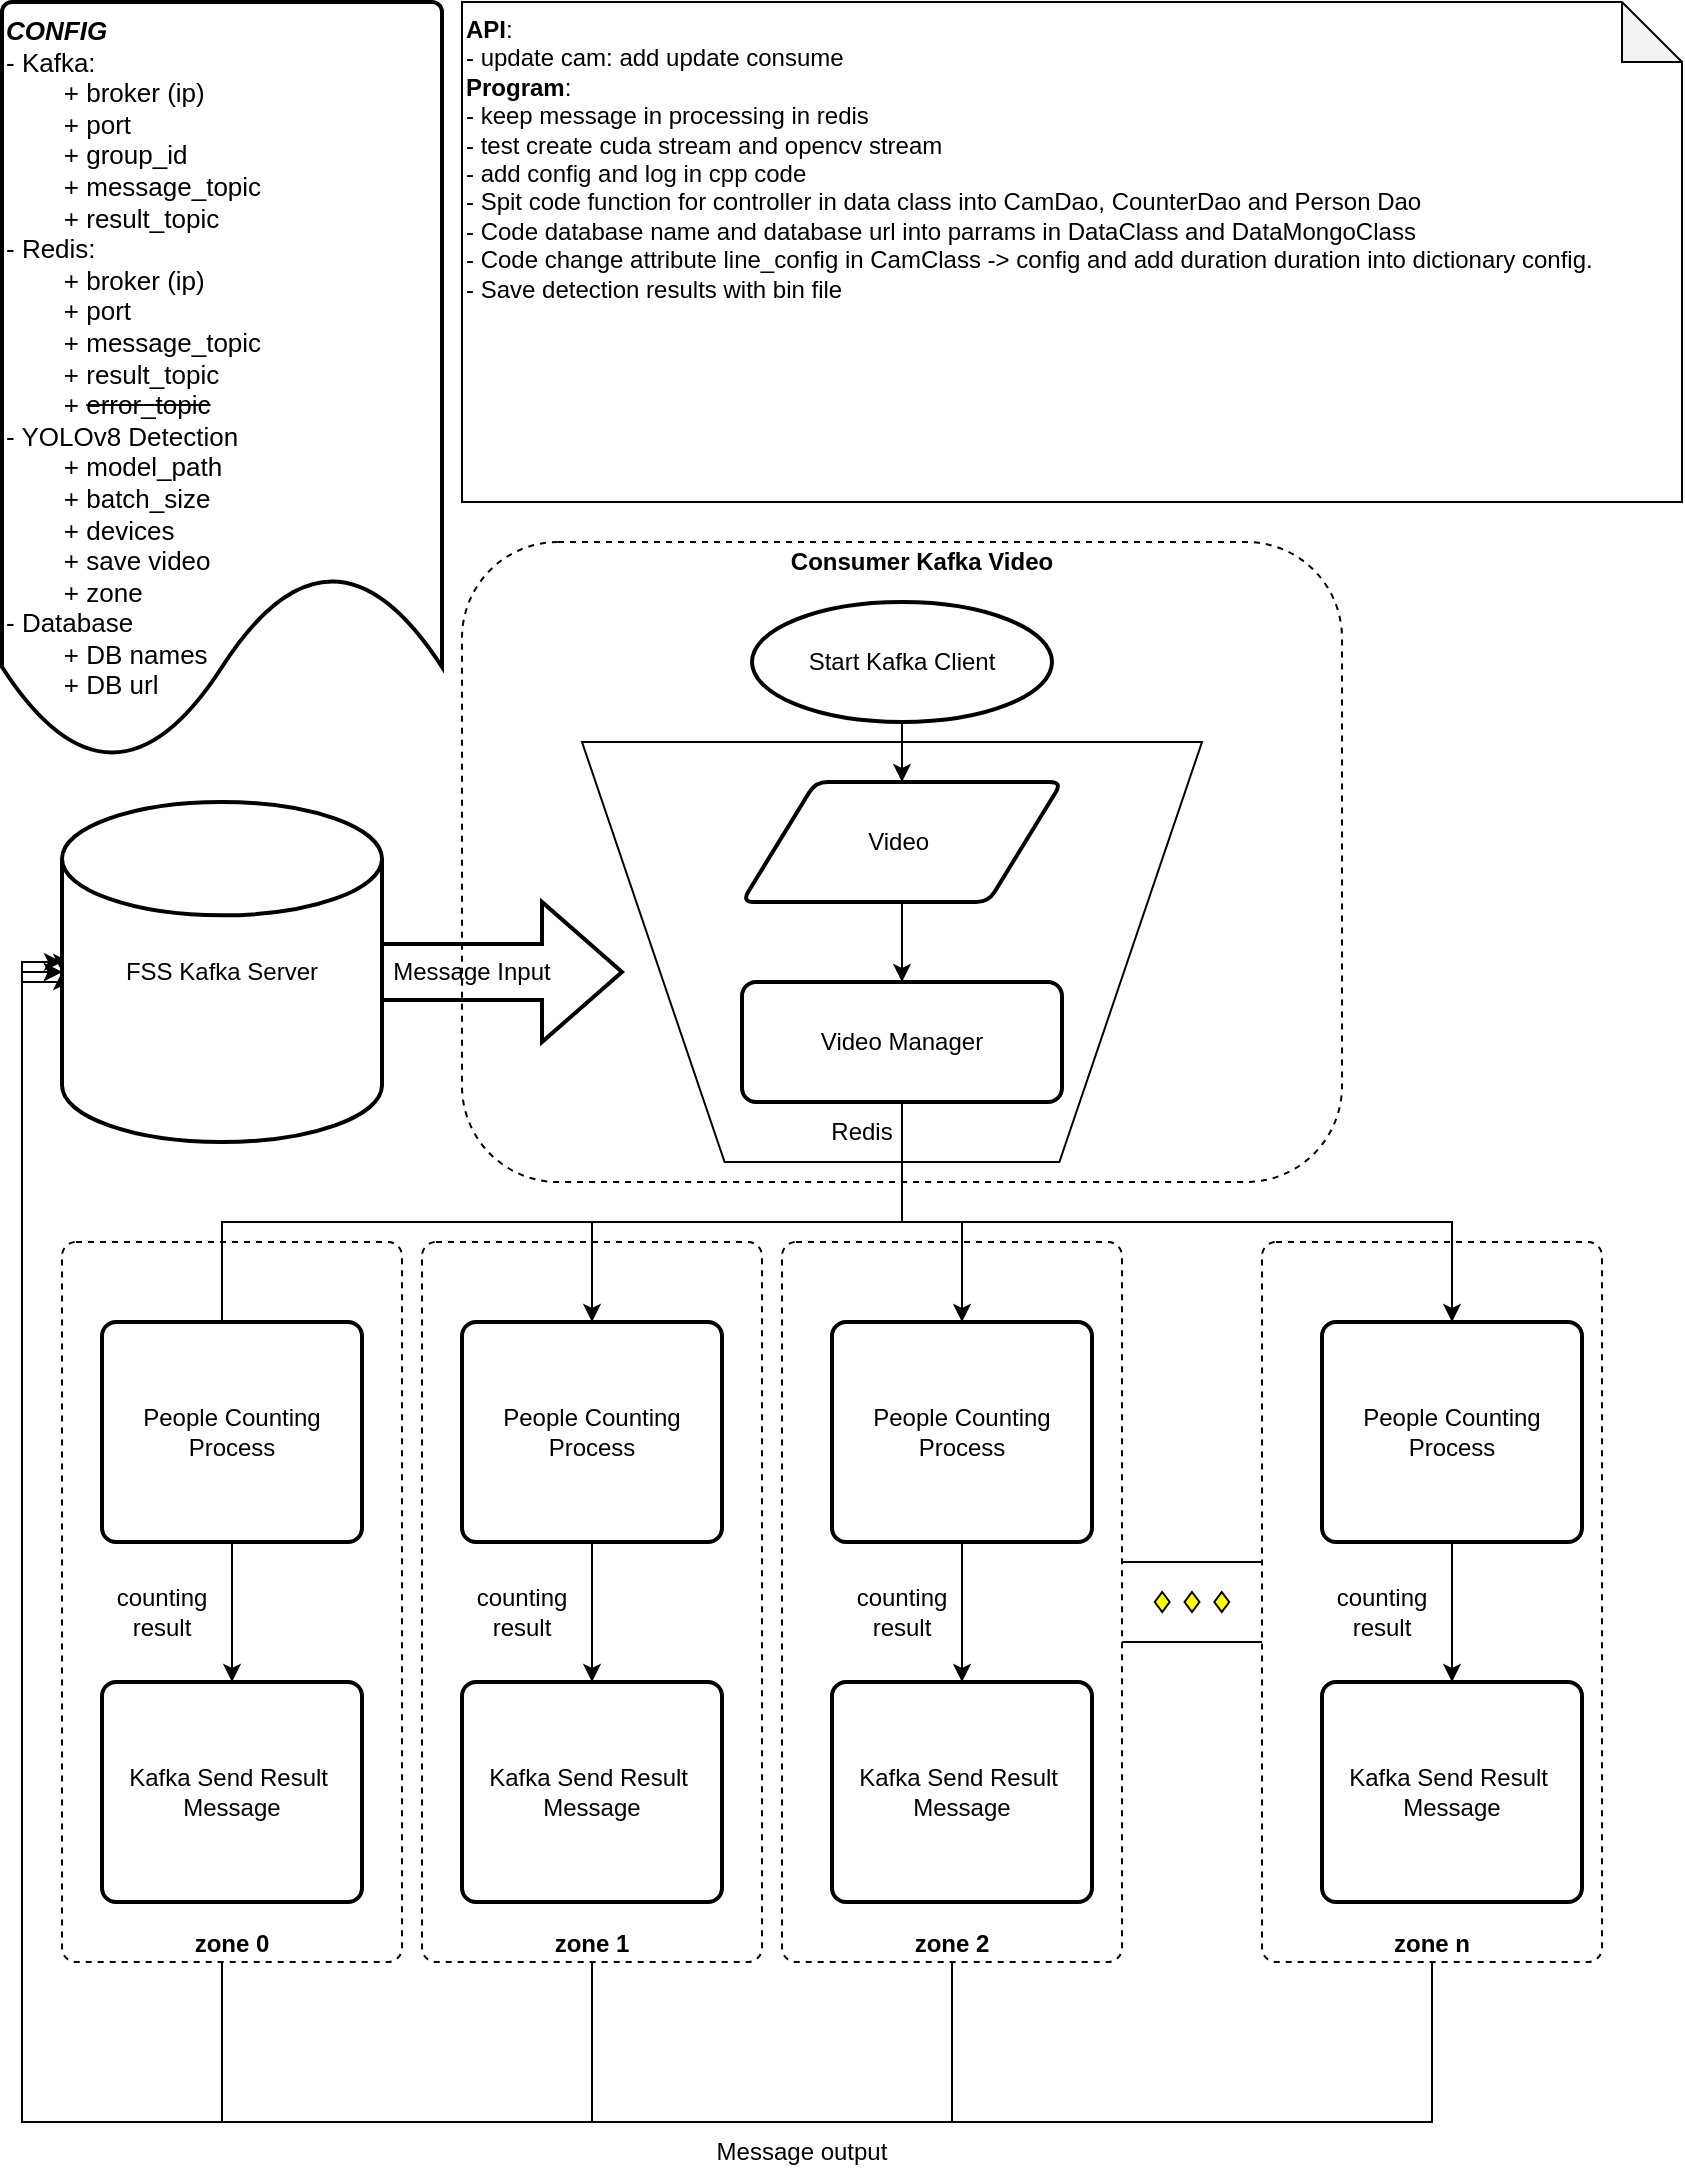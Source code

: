 <mxfile version="22.1.5" type="gitlab" pages="4">
  <diagram name="Main Flow" id="5hEIb1a4UCWueppqQS7Q">
    <mxGraphModel dx="1362" dy="1871" grid="1" gridSize="10" guides="1" tooltips="1" connect="1" arrows="1" fold="1" page="1" pageScale="1" pageWidth="850" pageHeight="1100" math="0" shadow="0">
      <root>
        <mxCell id="0" />
        <mxCell id="1" parent="0" />
        <mxCell id="UFaaTKaplKjj85b-ZlUV-1" value="" style="rounded=1;whiteSpace=wrap;html=1;fillColor=none;dashed=1;strokeColor=default;strokeWidth=1;" parent="1" vertex="1">
          <mxGeometry x="240" y="-820" width="440" height="320" as="geometry" />
        </mxCell>
        <mxCell id="jUVeeUu9CYXTUX48mqY--1" value="" style="verticalLabelPosition=middle;verticalAlign=middle;html=1;shape=trapezoid;perimeter=trapezoidPerimeter;whiteSpace=wrap;size=0.23;arcSize=10;flipV=1;labelPosition=center;align=center;fillColor=none;" parent="1" vertex="1">
          <mxGeometry x="300" y="-720" width="310" height="210" as="geometry" />
        </mxCell>
        <mxCell id="ojccp1RaXKusOlA6AM0y-71" style="edgeStyle=orthogonalEdgeStyle;rounded=0;orthogonalLoop=1;jettySize=auto;html=1;entryX=0;entryY=0.5;entryDx=0;entryDy=0;entryPerimeter=0;" parent="1" source="ojccp1RaXKusOlA6AM0y-52" target="ojccp1RaXKusOlA6AM0y-13" edge="1">
          <mxGeometry relative="1" as="geometry">
            <mxPoint x="725" y="-30" as="targetPoint" />
            <Array as="points">
              <mxPoint x="725" y="-30" />
              <mxPoint x="20" y="-30" />
              <mxPoint x="20" y="-600" />
              <mxPoint x="40" y="-600" />
            </Array>
          </mxGeometry>
        </mxCell>
        <mxCell id="ojccp1RaXKusOlA6AM0y-52" value="&lt;b&gt;zone n&lt;/b&gt;" style="rounded=1;whiteSpace=wrap;html=1;absoluteArcSize=1;arcSize=14;strokeWidth=1;labelBorderColor=none;fontColor=default;fillColor=none;dashed=1;verticalAlign=bottom;" parent="1" vertex="1">
          <mxGeometry x="640" y="-470" width="170" height="360" as="geometry" />
        </mxCell>
        <mxCell id="ojccp1RaXKusOlA6AM0y-70" style="edgeStyle=orthogonalEdgeStyle;rounded=0;orthogonalLoop=1;jettySize=auto;html=1;entryX=0;entryY=0.5;entryDx=0;entryDy=0;entryPerimeter=0;" parent="1" source="ojccp1RaXKusOlA6AM0y-51" target="ojccp1RaXKusOlA6AM0y-13" edge="1">
          <mxGeometry relative="1" as="geometry">
            <mxPoint x="485" y="-30" as="targetPoint" />
            <Array as="points">
              <mxPoint x="485" y="-30" />
              <mxPoint x="20" y="-30" />
              <mxPoint x="20" y="-610" />
              <mxPoint x="40" y="-610" />
            </Array>
          </mxGeometry>
        </mxCell>
        <mxCell id="ojccp1RaXKusOlA6AM0y-51" value="&lt;b&gt;zone 2&lt;/b&gt;" style="rounded=1;whiteSpace=wrap;html=1;absoluteArcSize=1;arcSize=14;strokeWidth=1;labelBorderColor=none;fontColor=default;fillColor=none;dashed=1;verticalAlign=bottom;" parent="1" vertex="1">
          <mxGeometry x="400" y="-470" width="170" height="360" as="geometry" />
        </mxCell>
        <mxCell id="ojccp1RaXKusOlA6AM0y-69" style="edgeStyle=orthogonalEdgeStyle;rounded=0;orthogonalLoop=1;jettySize=auto;html=1;entryX=0;entryY=0.5;entryDx=0;entryDy=0;entryPerimeter=0;" parent="1" source="ojccp1RaXKusOlA6AM0y-50" target="ojccp1RaXKusOlA6AM0y-13" edge="1">
          <mxGeometry relative="1" as="geometry">
            <mxPoint x="305" y="-20" as="targetPoint" />
            <Array as="points">
              <mxPoint x="305" y="-30" />
              <mxPoint x="20" y="-30" />
              <mxPoint x="20" y="-605" />
            </Array>
          </mxGeometry>
        </mxCell>
        <mxCell id="ojccp1RaXKusOlA6AM0y-50" value="&lt;b&gt;zone 1&lt;/b&gt;" style="rounded=1;whiteSpace=wrap;html=1;absoluteArcSize=1;arcSize=14;strokeWidth=1;labelBorderColor=none;fontColor=default;fillColor=none;dashed=1;verticalAlign=bottom;" parent="1" vertex="1">
          <mxGeometry x="220" y="-470" width="170" height="360" as="geometry" />
        </mxCell>
        <mxCell id="ojccp1RaXKusOlA6AM0y-49" value="&lt;b&gt;zone 0&lt;/b&gt;" style="rounded=1;whiteSpace=wrap;html=1;absoluteArcSize=1;arcSize=14;strokeWidth=1;labelBorderColor=none;fontColor=default;fillColor=none;dashed=1;verticalAlign=bottom;" parent="1" vertex="1">
          <mxGeometry x="40" y="-470" width="170" height="360" as="geometry" />
        </mxCell>
        <mxCell id="ojccp1RaXKusOlA6AM0y-17" value="" style="edgeStyle=orthogonalEdgeStyle;rounded=0;orthogonalLoop=1;jettySize=auto;html=1;" parent="1" source="ojccp1RaXKusOlA6AM0y-5" target="ojccp1RaXKusOlA6AM0y-16" edge="1">
          <mxGeometry relative="1" as="geometry" />
        </mxCell>
        <mxCell id="ojccp1RaXKusOlA6AM0y-5" value="Video&amp;nbsp;" style="shape=parallelogram;html=1;strokeWidth=2;perimeter=parallelogramPerimeter;whiteSpace=wrap;rounded=1;arcSize=12;size=0.23;" parent="1" vertex="1">
          <mxGeometry x="380" y="-700" width="160" height="60" as="geometry" />
        </mxCell>
        <mxCell id="ojccp1RaXKusOlA6AM0y-7" value="" style="edgeStyle=orthogonalEdgeStyle;rounded=0;orthogonalLoop=1;jettySize=auto;html=1;" parent="1" source="ojccp1RaXKusOlA6AM0y-6" target="ojccp1RaXKusOlA6AM0y-5" edge="1">
          <mxGeometry relative="1" as="geometry">
            <mxPoint x="460" y="-750" as="targetPoint" />
            <Array as="points">
              <mxPoint x="460" y="-730" />
              <mxPoint x="460" y="-730" />
            </Array>
          </mxGeometry>
        </mxCell>
        <mxCell id="ojccp1RaXKusOlA6AM0y-6" value="Start Kafka Client" style="strokeWidth=2;html=1;shape=mxgraph.flowchart.start_1;whiteSpace=wrap;" parent="1" vertex="1">
          <mxGeometry x="385" y="-790" width="150" height="60" as="geometry" />
        </mxCell>
        <mxCell id="YEOD-zTDMhKhUNk2YeDw-4" style="edgeStyle=orthogonalEdgeStyle;rounded=0;orthogonalLoop=1;jettySize=auto;html=1;exitX=0;exitY=0.5;exitDx=0;exitDy=0;exitPerimeter=0;" edge="1" parent="1" source="ojccp1RaXKusOlA6AM0y-13">
          <mxGeometry relative="1" as="geometry">
            <mxPoint x="40" y="-610" as="targetPoint" />
            <Array as="points">
              <mxPoint x="40" y="-600" />
              <mxPoint x="20" y="-600" />
              <mxPoint x="20" y="-610" />
            </Array>
          </mxGeometry>
        </mxCell>
        <mxCell id="ojccp1RaXKusOlA6AM0y-13" value="FSS Kafka Server" style="strokeWidth=2;html=1;shape=mxgraph.flowchart.database;whiteSpace=wrap;" parent="1" vertex="1">
          <mxGeometry x="40" y="-690" width="160" height="170" as="geometry" />
        </mxCell>
        <mxCell id="ojccp1RaXKusOlA6AM0y-15" value="" style="verticalLabelPosition=bottom;verticalAlign=top;html=1;strokeWidth=2;shape=mxgraph.arrows2.arrow;dy=0.6;dx=40;notch=0;align=center;fillColor=none;horizontal=1;" parent="1" vertex="1">
          <mxGeometry x="200" y="-640" width="120" height="70" as="geometry" />
        </mxCell>
        <mxCell id="ojccp1RaXKusOlA6AM0y-22" value="" style="edgeStyle=orthogonalEdgeStyle;rounded=0;orthogonalLoop=1;jettySize=auto;html=1;entryX=0.8;entryY=0.7;entryDx=0;entryDy=0;entryPerimeter=0;exitX=0.5;exitY=1;exitDx=0;exitDy=0;" parent="1" edge="1">
          <mxGeometry relative="1" as="geometry">
            <mxPoint x="460" y="-530" as="sourcePoint" />
            <mxPoint x="120" y="-420" as="targetPoint" />
            <Array as="points">
              <mxPoint x="460" y="-480" />
              <mxPoint x="120" y="-480" />
            </Array>
          </mxGeometry>
        </mxCell>
        <mxCell id="ojccp1RaXKusOlA6AM0y-25" value="" style="edgeStyle=orthogonalEdgeStyle;rounded=0;orthogonalLoop=1;jettySize=auto;html=1;entryX=0.5;entryY=0;entryDx=0;entryDy=0;exitX=0.5;exitY=1;exitDx=0;exitDy=0;" parent="1" source="ojccp1RaXKusOlA6AM0y-16" target="ojccp1RaXKusOlA6AM0y-23" edge="1">
          <mxGeometry relative="1" as="geometry">
            <mxPoint x="460" y="-460" as="targetPoint" />
            <Array as="points">
              <mxPoint x="460" y="-480" />
              <mxPoint x="305" y="-480" />
            </Array>
          </mxGeometry>
        </mxCell>
        <mxCell id="ojccp1RaXKusOlA6AM0y-30" style="edgeStyle=orthogonalEdgeStyle;rounded=0;orthogonalLoop=1;jettySize=auto;html=1;entryX=0.5;entryY=0;entryDx=0;entryDy=0;exitX=0.5;exitY=1;exitDx=0;exitDy=0;" parent="1" source="ojccp1RaXKusOlA6AM0y-16" target="ojccp1RaXKusOlA6AM0y-26" edge="1">
          <mxGeometry relative="1" as="geometry">
            <Array as="points">
              <mxPoint x="460" y="-480" />
              <mxPoint x="490" y="-480" />
            </Array>
          </mxGeometry>
        </mxCell>
        <mxCell id="ojccp1RaXKusOlA6AM0y-31" style="edgeStyle=orthogonalEdgeStyle;rounded=0;orthogonalLoop=1;jettySize=auto;html=1;exitX=0.5;exitY=1;exitDx=0;exitDy=0;" parent="1" source="ojccp1RaXKusOlA6AM0y-16" target="ojccp1RaXKusOlA6AM0y-27" edge="1">
          <mxGeometry relative="1" as="geometry">
            <Array as="points">
              <mxPoint x="460" y="-480" />
              <mxPoint x="735" y="-480" />
            </Array>
          </mxGeometry>
        </mxCell>
        <mxCell id="ojccp1RaXKusOlA6AM0y-16" value="Video Manager" style="rounded=1;whiteSpace=wrap;html=1;absoluteArcSize=1;arcSize=14;strokeWidth=2;" parent="1" vertex="1">
          <mxGeometry x="380" y="-600" width="160" height="60" as="geometry" />
        </mxCell>
        <mxCell id="ojccp1RaXKusOlA6AM0y-39" style="edgeStyle=orthogonalEdgeStyle;rounded=0;orthogonalLoop=1;jettySize=auto;html=1;entryX=0.5;entryY=0;entryDx=0;entryDy=0;" parent="1" source="ojccp1RaXKusOlA6AM0y-18" target="ojccp1RaXKusOlA6AM0y-34" edge="1">
          <mxGeometry relative="1" as="geometry" />
        </mxCell>
        <mxCell id="ojccp1RaXKusOlA6AM0y-18" value="People Counting Process" style="rounded=1;whiteSpace=wrap;html=1;absoluteArcSize=1;arcSize=14;strokeWidth=2;" parent="1" vertex="1">
          <mxGeometry x="60" y="-430" width="130" height="110" as="geometry" />
        </mxCell>
        <mxCell id="ojccp1RaXKusOlA6AM0y-40" style="edgeStyle=orthogonalEdgeStyle;rounded=0;orthogonalLoop=1;jettySize=auto;html=1;entryX=0.5;entryY=0;entryDx=0;entryDy=0;" parent="1" source="ojccp1RaXKusOlA6AM0y-23" target="ojccp1RaXKusOlA6AM0y-35" edge="1">
          <mxGeometry relative="1" as="geometry" />
        </mxCell>
        <mxCell id="ojccp1RaXKusOlA6AM0y-23" value="People Counting Process" style="rounded=1;whiteSpace=wrap;html=1;absoluteArcSize=1;arcSize=14;strokeWidth=2;" parent="1" vertex="1">
          <mxGeometry x="240" y="-430" width="130" height="110" as="geometry" />
        </mxCell>
        <mxCell id="ojccp1RaXKusOlA6AM0y-41" style="edgeStyle=orthogonalEdgeStyle;rounded=0;orthogonalLoop=1;jettySize=auto;html=1;" parent="1" source="ojccp1RaXKusOlA6AM0y-26" target="ojccp1RaXKusOlA6AM0y-36" edge="1">
          <mxGeometry relative="1" as="geometry" />
        </mxCell>
        <mxCell id="ojccp1RaXKusOlA6AM0y-26" value="People Counting Process" style="rounded=1;whiteSpace=wrap;html=1;absoluteArcSize=1;arcSize=14;strokeWidth=2;" parent="1" vertex="1">
          <mxGeometry x="425" y="-430" width="130" height="110" as="geometry" />
        </mxCell>
        <mxCell id="ojccp1RaXKusOlA6AM0y-42" style="edgeStyle=orthogonalEdgeStyle;rounded=0;orthogonalLoop=1;jettySize=auto;html=1;entryX=0.5;entryY=0;entryDx=0;entryDy=0;" parent="1" source="ojccp1RaXKusOlA6AM0y-27" target="ojccp1RaXKusOlA6AM0y-37" edge="1">
          <mxGeometry relative="1" as="geometry" />
        </mxCell>
        <mxCell id="ojccp1RaXKusOlA6AM0y-27" value="People Counting Process" style="rounded=1;whiteSpace=wrap;html=1;absoluteArcSize=1;arcSize=14;strokeWidth=2;" parent="1" vertex="1">
          <mxGeometry x="670" y="-430" width="130" height="110" as="geometry" />
        </mxCell>
        <mxCell id="ojccp1RaXKusOlA6AM0y-34" value="Kafka Send Result&amp;nbsp; Message" style="rounded=1;whiteSpace=wrap;html=1;absoluteArcSize=1;arcSize=14;strokeWidth=2;" parent="1" vertex="1">
          <mxGeometry x="60" y="-250" width="130" height="110" as="geometry" />
        </mxCell>
        <mxCell id="ojccp1RaXKusOlA6AM0y-35" value="Kafka Send Result&amp;nbsp; Message" style="rounded=1;whiteSpace=wrap;html=1;absoluteArcSize=1;arcSize=14;strokeWidth=2;" parent="1" vertex="1">
          <mxGeometry x="240" y="-250" width="130" height="110" as="geometry" />
        </mxCell>
        <mxCell id="ojccp1RaXKusOlA6AM0y-36" value="Kafka Send Result&amp;nbsp; Message" style="rounded=1;whiteSpace=wrap;html=1;absoluteArcSize=1;arcSize=14;strokeWidth=2;" parent="1" vertex="1">
          <mxGeometry x="425" y="-250" width="130" height="110" as="geometry" />
        </mxCell>
        <mxCell id="ojccp1RaXKusOlA6AM0y-37" value="Kafka Send Result&amp;nbsp; Message" style="rounded=1;whiteSpace=wrap;html=1;absoluteArcSize=1;arcSize=14;strokeWidth=2;" parent="1" vertex="1">
          <mxGeometry x="670" y="-250" width="130" height="110" as="geometry" />
        </mxCell>
        <mxCell id="ojccp1RaXKusOlA6AM0y-43" value="counting result" style="text;html=1;strokeColor=none;fillColor=none;align=center;verticalAlign=middle;whiteSpace=wrap;rounded=0;" parent="1" vertex="1">
          <mxGeometry x="60" y="-300" width="60" height="30" as="geometry" />
        </mxCell>
        <mxCell id="ojccp1RaXKusOlA6AM0y-44" value="counting result" style="text;html=1;strokeColor=none;fillColor=none;align=center;verticalAlign=middle;whiteSpace=wrap;rounded=0;" parent="1" vertex="1">
          <mxGeometry x="240" y="-300" width="60" height="30" as="geometry" />
        </mxCell>
        <mxCell id="ojccp1RaXKusOlA6AM0y-45" value="counting result" style="text;html=1;strokeColor=none;fillColor=none;align=center;verticalAlign=middle;whiteSpace=wrap;rounded=0;" parent="1" vertex="1">
          <mxGeometry x="430" y="-300" width="60" height="30" as="geometry" />
        </mxCell>
        <mxCell id="ojccp1RaXKusOlA6AM0y-46" value="counting result" style="text;html=1;strokeColor=none;fillColor=none;align=center;verticalAlign=middle;whiteSpace=wrap;rounded=0;" parent="1" vertex="1">
          <mxGeometry x="670" y="-300" width="60" height="30" as="geometry" />
        </mxCell>
        <mxCell id="ojccp1RaXKusOlA6AM0y-54" value="" style="verticalLabelPosition=bottom;verticalAlign=top;html=1;shape=mxgraph.flowchart.parallel_mode;pointerEvents=1" parent="1" vertex="1">
          <mxGeometry x="570" y="-310" width="70" height="40" as="geometry" />
        </mxCell>
        <mxCell id="ojccp1RaXKusOlA6AM0y-66" value="" style="endArrow=classic;html=1;rounded=0;entryX=0;entryY=0.5;entryDx=0;entryDy=0;entryPerimeter=0;" parent="1" target="ojccp1RaXKusOlA6AM0y-13" edge="1">
          <mxGeometry width="50" height="50" relative="1" as="geometry">
            <mxPoint x="120" y="-110" as="sourcePoint" />
            <mxPoint x="20" y="-290" as="targetPoint" />
            <Array as="points">
              <mxPoint x="120" y="-30" />
              <mxPoint x="20" y="-30" />
              <mxPoint x="20" y="-605" />
            </Array>
          </mxGeometry>
        </mxCell>
        <mxCell id="ojccp1RaXKusOlA6AM0y-72" value="Message output" style="text;html=1;strokeColor=none;fillColor=none;align=center;verticalAlign=middle;whiteSpace=wrap;rounded=0;" parent="1" vertex="1">
          <mxGeometry x="340" y="-30" width="140" height="30" as="geometry" />
        </mxCell>
        <mxCell id="RNmh61nQ9ovzE0x0kWN5-1" value="Message Input" style="text;html=1;strokeColor=none;fillColor=none;align=center;verticalAlign=middle;whiteSpace=wrap;rounded=0;" parent="1" vertex="1">
          <mxGeometry x="200" y="-620" width="90" height="30" as="geometry" />
        </mxCell>
        <mxCell id="RNmh61nQ9ovzE0x0kWN5-3" value="Redis" style="text;html=1;strokeColor=none;fillColor=none;align=center;verticalAlign=middle;whiteSpace=wrap;rounded=0;" parent="1" vertex="1">
          <mxGeometry x="410" y="-540" width="60" height="30" as="geometry" />
        </mxCell>
        <mxCell id="UFaaTKaplKjj85b-ZlUV-2" value="&lt;b&gt;Consumer Kafka Video&lt;/b&gt;" style="text;html=1;strokeColor=none;fillColor=none;align=center;verticalAlign=middle;whiteSpace=wrap;rounded=0;" parent="1" vertex="1">
          <mxGeometry x="320" y="-820" width="300" height="20" as="geometry" />
        </mxCell>
        <mxCell id="YEOD-zTDMhKhUNk2YeDw-1" value="&lt;i style=&quot;font-size: 13px; font-weight: bold;&quot;&gt;CONFIG&lt;br&gt;&lt;/i&gt;- Kafka:&lt;br&gt;&lt;span style=&quot;white-space: pre;&quot;&gt;&#x9;&lt;/span&gt;+ broker (ip)&lt;br&gt;&lt;span style=&quot;white-space: pre;&quot;&gt;&#x9;&lt;/span&gt;+ port&lt;br&gt;&lt;span style=&quot;white-space: pre;&quot;&gt;&#x9;&lt;/span&gt;+ group_id&lt;br&gt;&lt;span style=&quot;white-space: pre;&quot;&gt;&#x9;&lt;/span&gt;+ message_topic&lt;br&gt;&lt;span style=&quot;white-space: pre;&quot;&gt;&#x9;&lt;/span&gt;+ result_topic&lt;br&gt;- Redis:&lt;br&gt;&lt;span style=&quot;white-space: pre;&quot;&gt;&#x9;&lt;/span&gt;+ broker (ip)&lt;br&gt;&lt;span style=&quot;white-space: pre;&quot;&gt;&#x9;&lt;/span&gt;+ port&lt;br&gt;&lt;span style=&quot;white-space: pre;&quot;&gt;&#x9;&lt;/span&gt;+ message_topic&lt;br&gt;&lt;span style=&quot;white-space: pre;&quot;&gt;&#x9;&lt;/span&gt;+ result_topic&lt;br&gt;&lt;span style=&quot;white-space: pre;&quot;&gt;&#x9;&lt;/span&gt;+ &lt;strike&gt;error_topic&lt;/strike&gt;&lt;br&gt;- YOLOv8 Detection&lt;br&gt;&lt;span style=&quot;white-space: pre;&quot;&gt;&#x9;&lt;/span&gt;+ model_path&lt;br&gt;&lt;span style=&quot;white-space: pre;&quot;&gt;&#x9;&lt;/span&gt;+ batch_size&lt;br&gt;&lt;span style=&quot;white-space: pre;&quot;&gt;&#x9;&lt;/span&gt;+ devices&lt;br&gt;&lt;span style=&quot;white-space: pre;&quot;&gt;&#x9;&lt;/span&gt;+ save video&lt;br&gt;&lt;span style=&quot;white-space: pre;&quot;&gt;&#x9;&lt;/span&gt;+ zone&lt;br&gt;- Database&lt;br&gt;&lt;span style=&quot;white-space: pre;&quot;&gt;&#x9;&lt;/span&gt;+ DB names&lt;br&gt;&lt;span style=&quot;white-space: pre;&quot;&gt;&#x9;&lt;/span&gt;+ DB url&lt;br&gt;&lt;span style=&quot;white-space: pre;&quot;&gt;&#x9;&lt;/span&gt;&lt;span style=&quot;white-space: pre;&quot;&gt;&#x9;&lt;/span&gt;" style="strokeWidth=2;html=1;shape=mxgraph.flowchart.document2;whiteSpace=wrap;size=0.25;align=left;horizontal=1;verticalAlign=top;fontSize=13;" vertex="1" parent="1">
          <mxGeometry x="10" y="-1090" width="220" height="380" as="geometry" />
        </mxCell>
        <mxCell id="YEOD-zTDMhKhUNk2YeDw-2" value="&lt;b&gt;API&lt;/b&gt;:&amp;nbsp;&lt;br&gt;- update cam: add update consume&lt;br&gt;&lt;b&gt;Program&lt;/b&gt;:&lt;br&gt;- keep message in processing in redis&lt;br&gt;- test create cuda stream and opencv stream&amp;nbsp;&lt;br&gt;- add config and log in cpp code&lt;br&gt;- Spit code function for controller in data class into CamDao, CounterDao and Person Dao&lt;br&gt;- Code database name and database url into parrams in DataClass and DataMongoClass&lt;br&gt;- Code change attribute line_config in CamClass -&amp;gt; config and add duration duration into dictionary config.&lt;br&gt;- Save detection results with bin file" style="shape=note;whiteSpace=wrap;html=1;backgroundOutline=1;darkOpacity=0.05;verticalAlign=top;align=left;" vertex="1" parent="1">
          <mxGeometry x="240" y="-1090" width="610" height="250" as="geometry" />
        </mxCell>
        <mxCell id="YEOD-zTDMhKhUNk2YeDw-3" style="edgeStyle=orthogonalEdgeStyle;rounded=0;orthogonalLoop=1;jettySize=auto;html=1;exitX=0;exitY=0.5;exitDx=0;exitDy=0;exitPerimeter=0;entryX=0;entryY=0.5;entryDx=0;entryDy=0;entryPerimeter=0;" edge="1" parent="1" source="ojccp1RaXKusOlA6AM0y-13" target="ojccp1RaXKusOlA6AM0y-13">
          <mxGeometry relative="1" as="geometry" />
        </mxCell>
      </root>
    </mxGraphModel>
  </diagram>
  <diagram id="aT3iJVQdpg2UHgiwBWrG" name="Consumer Kafka Video">
    <mxGraphModel dx="1362" dy="1871" grid="1" gridSize="10" guides="1" tooltips="1" connect="1" arrows="1" fold="1" page="1" pageScale="1" pageWidth="850" pageHeight="1100" math="0" shadow="0">
      <root>
        <mxCell id="0" />
        <mxCell id="1" parent="0" />
        <mxCell id="woYJ1ixEDE-KK4LjraKT-4" value="msg = message&lt;br&gt;T = True&lt;br&gt;F = False&lt;br&gt;" style="strokeWidth=2;html=1;shape=mxgraph.flowchart.document2;whiteSpace=wrap;size=0.25;fillColor=none;verticalAlign=top;align=left;" parent="1" vertex="1">
          <mxGeometry x="20" y="-1080" width="160" height="80" as="geometry" />
        </mxCell>
        <mxCell id="zySXvPcrDHUHWEe6Bgsd-15" value="F" style="text;html=1;strokeColor=none;fillColor=none;align=center;verticalAlign=middle;whiteSpace=wrap;rounded=0;" parent="1" vertex="1">
          <mxGeometry x="250" y="-470" width="60" height="30" as="geometry" />
        </mxCell>
        <mxCell id="I1k0W_17Z2Uq4uEOYSEl-14" value="" style="edgeStyle=orthogonalEdgeStyle;rounded=0;orthogonalLoop=1;jettySize=auto;html=1;" parent="1" source="I1k0W_17Z2Uq4uEOYSEl-12" target="I1k0W_17Z2Uq4uEOYSEl-13" edge="1">
          <mxGeometry relative="1" as="geometry" />
        </mxCell>
        <mxCell id="I1k0W_17Z2Uq4uEOYSEl-12" value="FSS Kafka Producer" style="rounded=0;whiteSpace=wrap;html=1;strokeWidth=2;" parent="1" vertex="1">
          <mxGeometry x="320" y="-1050" width="160" height="90" as="geometry" />
        </mxCell>
        <mxCell id="FVRr2erZ48DCLfPeALmE-1" value="" style="edgeStyle=orthogonalEdgeStyle;rounded=0;orthogonalLoop=1;jettySize=auto;html=1;" parent="1" source="I1k0W_17Z2Uq4uEOYSEl-13" edge="1">
          <mxGeometry relative="1" as="geometry">
            <mxPoint x="400" y="-800" as="targetPoint" />
          </mxGeometry>
        </mxCell>
        <mxCell id="I1k0W_17Z2Uq4uEOYSEl-13" value="CADS Kafka Consumer" style="rounded=0;whiteSpace=wrap;html=1;strokeWidth=2;" parent="1" vertex="1">
          <mxGeometry x="320" y="-920" width="160" height="80" as="geometry" />
        </mxCell>
        <mxCell id="Yiz0KBUJUohgzba4VhbD-4" value="" style="edgeStyle=orthogonalEdgeStyle;rounded=0;orthogonalLoop=1;jettySize=auto;html=1;" parent="1" source="I1k0W_17Z2Uq4uEOYSEl-16" target="Yiz0KBUJUohgzba4VhbD-2" edge="1">
          <mxGeometry relative="1" as="geometry" />
        </mxCell>
        <mxCell id="I1k0W_17Z2Uq4uEOYSEl-16" value="Recieve Message" style="rounded=1;whiteSpace=wrap;html=1;absoluteArcSize=1;arcSize=14;strokeWidth=2;" parent="1" vertex="1">
          <mxGeometry x="320" y="-800" width="160" height="160" as="geometry" />
        </mxCell>
        <mxCell id="zySXvPcrDHUHWEe6Bgsd-3" value="" style="edgeStyle=orthogonalEdgeStyle;rounded=0;orthogonalLoop=1;jettySize=auto;html=1;" parent="1" source="FVRr2erZ48DCLfPeALmE-2" target="zySXvPcrDHUHWEe6Bgsd-2" edge="1">
          <mxGeometry relative="1" as="geometry" />
        </mxCell>
        <mxCell id="woYJ1ixEDE-KK4LjraKT-10" value="" style="edgeStyle=orthogonalEdgeStyle;rounded=0;orthogonalLoop=1;jettySize=auto;html=1;" parent="1" source="FVRr2erZ48DCLfPeALmE-2" target="woYJ1ixEDE-KK4LjraKT-9" edge="1">
          <mxGeometry relative="1" as="geometry" />
        </mxCell>
        <mxCell id="FVRr2erZ48DCLfPeALmE-2" value="msg != error" style="strokeWidth=2;html=1;shape=mxgraph.flowchart.decision;whiteSpace=wrap;" parent="1" vertex="1">
          <mxGeometry x="320" y="-360" width="160" height="80" as="geometry" />
        </mxCell>
        <mxCell id="zySXvPcrDHUHWEe6Bgsd-7" value="" style="edgeStyle=orthogonalEdgeStyle;rounded=0;orthogonalLoop=1;jettySize=auto;html=1;" parent="1" source="Yiz0KBUJUohgzba4VhbD-2" target="zySXvPcrDHUHWEe6Bgsd-6" edge="1">
          <mxGeometry relative="1" as="geometry" />
        </mxCell>
        <mxCell id="Yiz0KBUJUohgzba4VhbD-2" value="Message" style="shape=parallelogram;html=1;strokeWidth=2;perimeter=parallelogramPerimeter;whiteSpace=wrap;rounded=1;arcSize=12;size=0.23;" parent="1" vertex="1">
          <mxGeometry x="320" y="-600" width="160" height="80" as="geometry" />
        </mxCell>
        <mxCell id="zySXvPcrDHUHWEe6Bgsd-10" style="edgeStyle=orthogonalEdgeStyle;rounded=0;orthogonalLoop=1;jettySize=auto;html=1;entryX=0;entryY=0.75;entryDx=0;entryDy=0;" parent="1" source="zySXvPcrDHUHWEe6Bgsd-2" target="I1k0W_17Z2Uq4uEOYSEl-16" edge="1">
          <mxGeometry relative="1" as="geometry">
            <mxPoint x="320" y="-760" as="targetPoint" />
            <Array as="points">
              <mxPoint x="200" y="-680" />
            </Array>
          </mxGeometry>
        </mxCell>
        <mxCell id="zySXvPcrDHUHWEe6Bgsd-2" value="ERROR" style="shape=parallelogram;html=1;strokeWidth=2;perimeter=parallelogramPerimeter;whiteSpace=wrap;rounded=1;arcSize=12;size=0.23;" parent="1" vertex="1">
          <mxGeometry x="120" y="-360" width="160" height="80" as="geometry" />
        </mxCell>
        <mxCell id="zySXvPcrDHUHWEe6Bgsd-5" value="F" style="text;html=1;strokeColor=none;fillColor=none;align=center;verticalAlign=middle;whiteSpace=wrap;rounded=0;" parent="1" vertex="1">
          <mxGeometry x="270" y="-340" width="60" height="30" as="geometry" />
        </mxCell>
        <mxCell id="zySXvPcrDHUHWEe6Bgsd-8" value="" style="edgeStyle=orthogonalEdgeStyle;rounded=0;orthogonalLoop=1;jettySize=auto;html=1;" parent="1" source="zySXvPcrDHUHWEe6Bgsd-6" target="FVRr2erZ48DCLfPeALmE-2" edge="1">
          <mxGeometry relative="1" as="geometry" />
        </mxCell>
        <mxCell id="zySXvPcrDHUHWEe6Bgsd-6" value="msg != None" style="strokeWidth=2;html=1;shape=mxgraph.flowchart.decision;whiteSpace=wrap;" parent="1" vertex="1">
          <mxGeometry x="320" y="-480" width="160" height="80" as="geometry" />
        </mxCell>
        <mxCell id="zySXvPcrDHUHWEe6Bgsd-14" value="T" style="text;html=1;strokeColor=none;fillColor=none;align=center;verticalAlign=middle;whiteSpace=wrap;rounded=0;" parent="1" vertex="1">
          <mxGeometry x="380" y="-390" width="60" height="30" as="geometry" />
        </mxCell>
        <mxCell id="woYJ1ixEDE-KK4LjraKT-13" value="" style="edgeStyle=orthogonalEdgeStyle;rounded=0;orthogonalLoop=1;jettySize=auto;html=1;" parent="1" source="zySXvPcrDHUHWEe6Bgsd-19" target="woYJ1ixEDE-KK4LjraKT-12" edge="1">
          <mxGeometry relative="1" as="geometry" />
        </mxCell>
        <mxCell id="zySXvPcrDHUHWEe6Bgsd-19" value="Parrse message" style="rounded=1;whiteSpace=wrap;html=1;strokeWidth=2;" parent="1" vertex="1">
          <mxGeometry x="320" y="-120" width="160" height="80" as="geometry" />
        </mxCell>
        <mxCell id="woYJ1ixEDE-KK4LjraKT-8" style="edgeStyle=orthogonalEdgeStyle;rounded=0;orthogonalLoop=1;jettySize=auto;html=1;exitX=0;exitY=0.5;exitDx=0;exitDy=0;exitPerimeter=0;" parent="1" source="woYJ1ixEDE-KK4LjraKT-9" edge="1">
          <mxGeometry relative="1" as="geometry">
            <mxPoint x="319.6" y="-280" as="sourcePoint" />
            <mxPoint x="320" y="-700" as="targetPoint" />
            <Array as="points">
              <mxPoint x="80" y="-200" />
              <mxPoint x="80" y="-700" />
              <mxPoint x="320" y="-700" />
            </Array>
          </mxGeometry>
        </mxCell>
        <mxCell id="woYJ1ixEDE-KK4LjraKT-11" value="" style="edgeStyle=orthogonalEdgeStyle;rounded=0;orthogonalLoop=1;jettySize=auto;html=1;" parent="1" source="woYJ1ixEDE-KK4LjraKT-9" target="zySXvPcrDHUHWEe6Bgsd-19" edge="1">
          <mxGeometry relative="1" as="geometry" />
        </mxCell>
        <mxCell id="woYJ1ixEDE-KK4LjraKT-9" value="msg == string" style="strokeWidth=2;html=1;shape=mxgraph.flowchart.decision;whiteSpace=wrap;" parent="1" vertex="1">
          <mxGeometry x="320" y="-240" width="160" height="80" as="geometry" />
        </mxCell>
        <mxCell id="woYJ1ixEDE-KK4LjraKT-15" value="" style="edgeStyle=orthogonalEdgeStyle;rounded=0;orthogonalLoop=1;jettySize=auto;html=1;" parent="1" source="woYJ1ixEDE-KK4LjraKT-12" target="woYJ1ixEDE-KK4LjraKT-14" edge="1">
          <mxGeometry relative="1" as="geometry" />
        </mxCell>
        <mxCell id="woYJ1ixEDE-KK4LjraKT-12" value="camid&lt;br&gt;video url&lt;br&gt;timestamp" style="rounded=0;whiteSpace=wrap;html=1;strokeWidth=2;" parent="1" vertex="1">
          <mxGeometry x="320" width="160" height="80" as="geometry" />
        </mxCell>
        <mxCell id="woYJ1ixEDE-KK4LjraKT-16" style="edgeStyle=orthogonalEdgeStyle;rounded=0;orthogonalLoop=1;jettySize=auto;html=1;exitX=1;exitY=0.5;exitDx=0;exitDy=0;" parent="1" source="woYJ1ixEDE-KK4LjraKT-14" target="I1k0W_17Z2Uq4uEOYSEl-16" edge="1">
          <mxGeometry relative="1" as="geometry">
            <Array as="points">
              <mxPoint x="560" y="160" />
              <mxPoint x="560" y="-660" />
            </Array>
          </mxGeometry>
        </mxCell>
        <mxCell id="woYJ1ixEDE-KK4LjraKT-18" value="" style="edgeStyle=orthogonalEdgeStyle;rounded=0;orthogonalLoop=1;jettySize=auto;html=1;" parent="1" source="woYJ1ixEDE-KK4LjraKT-14" target="woYJ1ixEDE-KK4LjraKT-17" edge="1">
          <mxGeometry relative="1" as="geometry" />
        </mxCell>
        <mxCell id="woYJ1ixEDE-KK4LjraKT-14" value="check camid" style="rhombus;whiteSpace=wrap;html=1;strokeWidth=2;" parent="1" vertex="1">
          <mxGeometry x="320" y="120" width="160" height="80" as="geometry" />
        </mxCell>
        <mxCell id="woYJ1ixEDE-KK4LjraKT-19" style="edgeStyle=orthogonalEdgeStyle;rounded=0;orthogonalLoop=1;jettySize=auto;html=1;entryX=1;entryY=0.75;entryDx=0;entryDy=0;" parent="1" source="woYJ1ixEDE-KK4LjraKT-17" target="I1k0W_17Z2Uq4uEOYSEl-16" edge="1">
          <mxGeometry relative="1" as="geometry">
            <Array as="points">
              <mxPoint x="600" y="280" />
              <mxPoint x="600" y="-680" />
            </Array>
          </mxGeometry>
        </mxCell>
        <mxCell id="woYJ1ixEDE-KK4LjraKT-21" value="" style="edgeStyle=orthogonalEdgeStyle;rounded=0;orthogonalLoop=1;jettySize=auto;html=1;" parent="1" source="woYJ1ixEDE-KK4LjraKT-17" edge="1">
          <mxGeometry relative="1" as="geometry">
            <mxPoint x="400" y="360" as="targetPoint" />
          </mxGeometry>
        </mxCell>
        <mxCell id="woYJ1ixEDE-KK4LjraKT-17" value="check line config" style="rhombus;whiteSpace=wrap;html=1;strokeWidth=2;" parent="1" vertex="1">
          <mxGeometry x="320" y="240" width="160" height="80" as="geometry" />
        </mxCell>
        <mxCell id="woYJ1ixEDE-KK4LjraKT-24" value="" style="edgeStyle=orthogonalEdgeStyle;rounded=0;orthogonalLoop=1;jettySize=auto;html=1;" parent="1" source="woYJ1ixEDE-KK4LjraKT-22" target="woYJ1ixEDE-KK4LjraKT-23" edge="1">
          <mxGeometry relative="1" as="geometry" />
        </mxCell>
        <mxCell id="woYJ1ixEDE-KK4LjraKT-22" value="Get cam zone,&lt;br&gt;video information" style="rounded=1;whiteSpace=wrap;html=1;absoluteArcSize=1;arcSize=14;strokeWidth=2;" parent="1" vertex="1">
          <mxGeometry x="320" y="360" width="160" height="80" as="geometry" />
        </mxCell>
        <mxCell id="woYJ1ixEDE-KK4LjraKT-25" style="edgeStyle=orthogonalEdgeStyle;rounded=0;orthogonalLoop=1;jettySize=auto;html=1;" parent="1" source="woYJ1ixEDE-KK4LjraKT-23" edge="1">
          <mxGeometry relative="1" as="geometry">
            <mxPoint x="480" y="-700" as="targetPoint" />
            <Array as="points">
              <mxPoint x="640" y="520" />
              <mxPoint x="640" y="-700" />
              <mxPoint x="479" y="-700" />
            </Array>
          </mxGeometry>
        </mxCell>
        <mxCell id="F2PvqQMGgAz6zbTbvraV-2" value="" style="edgeStyle=orthogonalEdgeStyle;rounded=0;orthogonalLoop=1;jettySize=auto;html=1;" parent="1" source="woYJ1ixEDE-KK4LjraKT-23" target="F2PvqQMGgAz6zbTbvraV-1" edge="1">
          <mxGeometry relative="1" as="geometry" />
        </mxCell>
        <mxCell id="woYJ1ixEDE-KK4LjraKT-23" value="check video" style="rhombus;whiteSpace=wrap;html=1;rounded=1;arcSize=14;strokeWidth=2;" parent="1" vertex="1">
          <mxGeometry x="320" y="480" width="160" height="80" as="geometry" />
        </mxCell>
        <mxCell id="woYJ1ixEDE-KK4LjraKT-27" style="edgeStyle=orthogonalEdgeStyle;rounded=0;orthogonalLoop=1;jettySize=auto;html=1;exitX=0;exitY=0.5;exitDx=0;exitDy=0;exitPerimeter=0;entryX=-0.006;entryY=0.869;entryDx=0;entryDy=0;entryPerimeter=0;" parent="1" source="zySXvPcrDHUHWEe6Bgsd-6" target="I1k0W_17Z2Uq4uEOYSEl-16" edge="1">
          <mxGeometry relative="1" as="geometry">
            <Array as="points">
              <mxPoint x="240" y="-440" />
              <mxPoint x="240" y="-661" />
            </Array>
          </mxGeometry>
        </mxCell>
        <mxCell id="F2PvqQMGgAz6zbTbvraV-4" value="" style="edgeStyle=orthogonalEdgeStyle;rounded=0;orthogonalLoop=1;jettySize=auto;html=1;" parent="1" source="F2PvqQMGgAz6zbTbvraV-1" target="F2PvqQMGgAz6zbTbvraV-3" edge="1">
          <mxGeometry relative="1" as="geometry" />
        </mxCell>
        <mxCell id="F2PvqQMGgAz6zbTbvraV-1" value="Transform line config from norm coordinates to model size coordinates" style="whiteSpace=wrap;html=1;rounded=1;arcSize=14;strokeWidth=2;" parent="1" vertex="1">
          <mxGeometry x="320" y="600" width="160" height="80" as="geometry" />
        </mxCell>
        <mxCell id="F2PvqQMGgAz6zbTbvraV-5" style="edgeStyle=orthogonalEdgeStyle;rounded=0;orthogonalLoop=1;jettySize=auto;html=1;entryX=1;entryY=0.5;entryDx=0;entryDy=0;" parent="1" source="F2PvqQMGgAz6zbTbvraV-3" target="I1k0W_17Z2Uq4uEOYSEl-16" edge="1">
          <mxGeometry relative="1" as="geometry">
            <Array as="points">
              <mxPoint x="680" y="760" />
              <mxPoint x="680" y="-720" />
            </Array>
          </mxGeometry>
        </mxCell>
        <mxCell id="oBcwz840jDXRNYfP-MNU-2" value="" style="edgeStyle=orthogonalEdgeStyle;rounded=0;orthogonalLoop=1;jettySize=auto;html=1;" parent="1" source="F2PvqQMGgAz6zbTbvraV-3" target="oBcwz840jDXRNYfP-MNU-1" edge="1">
          <mxGeometry relative="1" as="geometry" />
        </mxCell>
        <mxCell id="F2PvqQMGgAz6zbTbvraV-3" value="line config != default" style="rhombus;whiteSpace=wrap;html=1;rounded=1;arcSize=14;strokeWidth=2;" parent="1" vertex="1">
          <mxGeometry x="320" y="720" width="160" height="80" as="geometry" />
        </mxCell>
        <mxCell id="oBcwz840jDXRNYfP-MNU-4" value="" style="edgeStyle=orthogonalEdgeStyle;rounded=0;orthogonalLoop=1;jettySize=auto;html=1;" parent="1" source="oBcwz840jDXRNYfP-MNU-1" edge="1">
          <mxGeometry relative="1" as="geometry">
            <mxPoint x="480" y="-744" as="targetPoint" />
            <Array as="points">
              <mxPoint x="720" y="880" />
              <mxPoint x="720" y="-744" />
            </Array>
          </mxGeometry>
        </mxCell>
        <mxCell id="oBcwz840jDXRNYfP-MNU-10" value="" style="edgeStyle=orthogonalEdgeStyle;rounded=0;orthogonalLoop=1;jettySize=auto;html=1;" parent="1" source="oBcwz840jDXRNYfP-MNU-1" target="oBcwz840jDXRNYfP-MNU-9" edge="1">
          <mxGeometry relative="1" as="geometry" />
        </mxCell>
        <mxCell id="oBcwz840jDXRNYfP-MNU-1" value="check timestamp" style="rhombus;whiteSpace=wrap;html=1;rounded=1;arcSize=14;strokeWidth=2;" parent="1" vertex="1">
          <mxGeometry x="320" y="840" width="160" height="80" as="geometry" />
        </mxCell>
        <mxCell id="oBcwz840jDXRNYfP-MNU-5" value="timestamp appeared" style="text;html=1;strokeColor=none;fillColor=none;align=center;verticalAlign=middle;whiteSpace=wrap;rounded=0;" parent="1" vertex="1">
          <mxGeometry x="490" y="840" width="60" height="30" as="geometry" />
        </mxCell>
        <mxCell id="oBcwz840jDXRNYfP-MNU-12" style="edgeStyle=orthogonalEdgeStyle;rounded=0;orthogonalLoop=1;jettySize=auto;html=1;entryX=1;entryY=0.25;entryDx=0;entryDy=0;" parent="1" target="I1k0W_17Z2Uq4uEOYSEl-16" edge="1">
          <mxGeometry relative="1" as="geometry">
            <mxPoint x="760" y="1000" as="sourcePoint" />
            <Array as="points">
              <mxPoint x="800" y="1000" />
              <mxPoint x="800" y="-760" />
            </Array>
          </mxGeometry>
        </mxCell>
        <mxCell id="oBcwz840jDXRNYfP-MNU-14" value="" style="edgeStyle=orthogonalEdgeStyle;rounded=0;orthogonalLoop=1;jettySize=auto;html=1;" parent="1" source="oBcwz840jDXRNYfP-MNU-9" target="oBcwz840jDXRNYfP-MNU-13" edge="1">
          <mxGeometry relative="1" as="geometry" />
        </mxCell>
        <mxCell id="oBcwz840jDXRNYfP-MNU-18" value="" style="edgeStyle=orthogonalEdgeStyle;rounded=0;orthogonalLoop=1;jettySize=auto;html=1;" parent="1" source="oBcwz840jDXRNYfP-MNU-9" target="oBcwz840jDXRNYfP-MNU-17" edge="1">
          <mxGeometry relative="1" as="geometry" />
        </mxCell>
        <mxCell id="oBcwz840jDXRNYfP-MNU-9" value="check time in processing time&lt;br style=&quot;font-size: 10px;&quot;&gt;or cam id not in test cam" style="rhombus;whiteSpace=wrap;html=1;rounded=1;arcSize=14;strokeWidth=2;fontSize=10;" parent="1" vertex="1">
          <mxGeometry x="320" y="960" width="160" height="80" as="geometry" />
        </mxCell>
        <mxCell id="oBcwz840jDXRNYfP-MNU-11" value="timestamp didn&#39;t appeared" style="text;html=1;strokeColor=none;fillColor=none;align=center;verticalAlign=middle;whiteSpace=wrap;rounded=0;" parent="1" vertex="1">
          <mxGeometry x="410" y="920" width="90" height="30" as="geometry" />
        </mxCell>
        <mxCell id="oBcwz840jDXRNYfP-MNU-15" style="edgeStyle=orthogonalEdgeStyle;rounded=0;orthogonalLoop=1;jettySize=auto;html=1;exitX=1;exitY=0.5;exitDx=0;exitDy=0;" parent="1" source="oBcwz840jDXRNYfP-MNU-13" edge="1">
          <mxGeometry relative="1" as="geometry">
            <mxPoint x="640" y="1000" as="targetPoint" />
          </mxGeometry>
        </mxCell>
        <mxCell id="oBcwz840jDXRNYfP-MNU-13" value="&lt;span style=&quot;font-size: 12px;&quot;&gt;in_count = 0&lt;br&gt;out_count = 0&lt;br&gt;&lt;/span&gt;" style="whiteSpace=wrap;html=1;fontSize=10;rounded=1;arcSize=14;strokeWidth=2;" parent="1" vertex="1">
          <mxGeometry x="520" y="960" width="80" height="80" as="geometry" />
        </mxCell>
        <mxCell id="oBcwz840jDXRNYfP-MNU-16" value="send message result to redis topic result with zone" style="rounded=1;whiteSpace=wrap;html=1;strokeWidth=2;" parent="1" vertex="1">
          <mxGeometry x="640" y="960" width="120" height="80" as="geometry" />
        </mxCell>
        <mxCell id="oBcwz840jDXRNYfP-MNU-19" style="edgeStyle=orthogonalEdgeStyle;rounded=0;orthogonalLoop=1;jettySize=auto;html=1;entryX=0;entryY=0.5;entryDx=0;entryDy=0;" parent="1" source="oBcwz840jDXRNYfP-MNU-17" target="I1k0W_17Z2Uq4uEOYSEl-16" edge="1">
          <mxGeometry relative="1" as="geometry">
            <Array as="points">
              <mxPoint x="40" y="1000" />
              <mxPoint x="40" y="-720" />
            </Array>
          </mxGeometry>
        </mxCell>
        <mxCell id="oBcwz840jDXRNYfP-MNU-17" value="&lt;span style=&quot;color: rgb(0, 0, 0); font-family: Helvetica; font-size: 12px; font-style: normal; font-variant-ligatures: normal; font-variant-caps: normal; font-weight: 400; letter-spacing: normal; orphans: 2; text-align: center; text-indent: 0px; text-transform: none; widows: 2; word-spacing: 0px; -webkit-text-stroke-width: 0px; background-color: rgb(251, 251, 251); text-decoration-thickness: initial; text-decoration-style: initial; text-decoration-color: initial; float: none; display: inline !important;&quot;&gt;send message process to redis topic process with zone&lt;/span&gt;" style="whiteSpace=wrap;html=1;fontSize=10;rounded=1;arcSize=14;strokeWidth=2;" parent="1" vertex="1">
          <mxGeometry x="80" y="960" width="200" height="80" as="geometry" />
        </mxCell>
        <mxCell id="oBcwz840jDXRNYfP-MNU-20" value="T" style="text;html=1;strokeColor=none;fillColor=none;align=center;verticalAlign=middle;whiteSpace=wrap;rounded=0;" parent="1" vertex="1">
          <mxGeometry x="380" y="-270" width="60" height="30" as="geometry" />
        </mxCell>
        <mxCell id="oBcwz840jDXRNYfP-MNU-21" value="T" style="text;html=1;strokeColor=none;fillColor=none;align=center;verticalAlign=middle;whiteSpace=wrap;rounded=0;" parent="1" vertex="1">
          <mxGeometry x="380" y="-160" width="60" height="30" as="geometry" />
        </mxCell>
        <mxCell id="oBcwz840jDXRNYfP-MNU-22" value="F" style="text;html=1;strokeColor=none;fillColor=none;align=center;verticalAlign=middle;whiteSpace=wrap;rounded=0;" parent="1" vertex="1">
          <mxGeometry x="260" y="-230" width="60" height="30" as="geometry" />
        </mxCell>
        <mxCell id="oBcwz840jDXRNYfP-MNU-24" value="valid" style="text;html=1;strokeColor=none;fillColor=none;align=center;verticalAlign=middle;whiteSpace=wrap;rounded=0;" parent="1" vertex="1">
          <mxGeometry x="395" y="200" width="60" height="30" as="geometry" />
        </mxCell>
        <mxCell id="oBcwz840jDXRNYfP-MNU-25" value="not valid" style="text;html=1;strokeColor=none;fillColor=none;align=center;verticalAlign=middle;whiteSpace=wrap;rounded=0;" parent="1" vertex="1">
          <mxGeometry x="480" y="130" width="60" height="30" as="geometry" />
        </mxCell>
        <mxCell id="oBcwz840jDXRNYfP-MNU-26" value="valid" style="text;html=1;strokeColor=none;fillColor=none;align=center;verticalAlign=middle;whiteSpace=wrap;rounded=0;" parent="1" vertex="1">
          <mxGeometry x="395" y="320" width="60" height="30" as="geometry" />
        </mxCell>
        <mxCell id="oBcwz840jDXRNYfP-MNU-27" value="not valid" style="text;html=1;strokeColor=none;fillColor=none;align=center;verticalAlign=middle;whiteSpace=wrap;rounded=0;" parent="1" vertex="1">
          <mxGeometry x="500" y="250" width="60" height="30" as="geometry" />
        </mxCell>
        <mxCell id="oBcwz840jDXRNYfP-MNU-28" value="valid" style="text;html=1;strokeColor=none;fillColor=none;align=center;verticalAlign=middle;whiteSpace=wrap;rounded=0;" parent="1" vertex="1">
          <mxGeometry x="395" y="560" width="60" height="30" as="geometry" />
        </mxCell>
        <mxCell id="oBcwz840jDXRNYfP-MNU-29" value="not valid" style="text;html=1;strokeColor=none;fillColor=none;align=center;verticalAlign=middle;whiteSpace=wrap;rounded=0;" parent="1" vertex="1">
          <mxGeometry x="510" y="490" width="60" height="30" as="geometry" />
        </mxCell>
        <mxCell id="oBcwz840jDXRNYfP-MNU-30" value="T" style="text;html=1;strokeColor=none;fillColor=none;align=center;verticalAlign=middle;whiteSpace=wrap;rounded=0;" parent="1" vertex="1">
          <mxGeometry x="390" y="800" width="60" height="30" as="geometry" />
        </mxCell>
        <mxCell id="oBcwz840jDXRNYfP-MNU-31" value="F" style="text;html=1;strokeColor=none;fillColor=none;align=center;verticalAlign=middle;whiteSpace=wrap;rounded=0;" parent="1" vertex="1">
          <mxGeometry x="470" y="730" width="60" height="30" as="geometry" />
        </mxCell>
        <mxCell id="oBcwz840jDXRNYfP-MNU-32" value="T" style="text;html=1;strokeColor=none;fillColor=none;align=center;verticalAlign=middle;whiteSpace=wrap;rounded=0;" parent="1" vertex="1">
          <mxGeometry x="270" y="970" width="60" height="30" as="geometry" />
        </mxCell>
        <mxCell id="oBcwz840jDXRNYfP-MNU-33" value="F" style="text;html=1;strokeColor=none;fillColor=none;align=center;verticalAlign=middle;whiteSpace=wrap;rounded=0;" parent="1" vertex="1">
          <mxGeometry x="460" y="970" width="60" height="30" as="geometry" />
        </mxCell>
      </root>
    </mxGraphModel>
  </diagram>
  <diagram id="Fa9qEKNsyprh8V_eVMWT" name="People Counting Process">
    <mxGraphModel dx="1362" dy="771" grid="1" gridSize="10" guides="1" tooltips="1" connect="1" arrows="1" fold="1" page="1" pageScale="1" pageWidth="850" pageHeight="1100" math="0" shadow="0">
      <root>
        <mxCell id="0" />
        <mxCell id="1" parent="0" />
        <mxCell id="zrhfUWJe1uC0OmpLyOpc-1" value="&lt;b&gt;&lt;i style=&quot;&quot;&gt;&lt;font style=&quot;font-size: 24px;&quot;&gt;Thread Loading Video&lt;/font&gt;&lt;/i&gt;&lt;/b&gt;" style="rounded=1;whiteSpace=wrap;html=1;absoluteArcSize=1;arcSize=14;strokeWidth=2;fillColor=none;dashed=1;align=left;verticalAlign=top;" parent="1" vertex="1">
          <mxGeometry x="30" y="260" width="800" height="290" as="geometry" />
        </mxCell>
        <mxCell id="zrhfUWJe1uC0OmpLyOpc-2" value="&lt;b&gt;&lt;i style=&quot;&quot;&gt;&lt;font style=&quot;font-size: 24px;&quot;&gt;Thread Detection&lt;/font&gt;&lt;/i&gt;&lt;/b&gt;" style="rounded=1;whiteSpace=wrap;html=1;absoluteArcSize=1;arcSize=14;strokeWidth=2;fillColor=none;dashed=1;align=left;verticalAlign=top;" parent="1" vertex="1">
          <mxGeometry x="120" y="780" width="550" height="380" as="geometry" />
        </mxCell>
        <mxCell id="zrhfUWJe1uC0OmpLyOpc-3" value="" style="edgeStyle=orthogonalEdgeStyle;rounded=0;orthogonalLoop=1;jettySize=auto;html=1;entryX=0.5;entryY=0;entryDx=0;entryDy=0;entryPerimeter=0;" parent="1" source="AyU8M4hoDukCYJioR-Rg-35" target="7YYB59KYBVQRV5arXoAF-1" edge="1">
          <mxGeometry relative="1" as="geometry">
            <mxPoint x="400" y="1200" as="targetPoint" />
          </mxGeometry>
        </mxCell>
        <mxCell id="AyU8M4hoDukCYJioR-Rg-35" value="Output YOLO" style="shape=parallelogram;html=1;strokeWidth=2;perimeter=parallelogramPerimeter;whiteSpace=wrap;rounded=1;arcSize=12;size=0.23;fillColor=none;verticalAlign=top;" parent="1" vertex="1">
          <mxGeometry x="220" y="1000" width="360" height="120" as="geometry" />
        </mxCell>
        <mxCell id="AyU8M4hoDukCYJioR-Rg-22" value="&lt;b&gt;Batch Frame Manager&lt;/b&gt;" style="rounded=0;whiteSpace=wrap;html=1;fillColor=none;strokeWidth=2;verticalAlign=top;" parent="1" vertex="1">
          <mxGeometry x="320" y="560" width="200" height="200" as="geometry" />
        </mxCell>
        <mxCell id="AyU8M4hoDukCYJioR-Rg-7" value="" style="edgeStyle=orthogonalEdgeStyle;rounded=0;orthogonalLoop=1;jettySize=auto;html=1;" parent="1" source="lzIlA2ZIQVn-nAbmfFVQ-1" target="AyU8M4hoDukCYJioR-Rg-2" edge="1">
          <mxGeometry relative="1" as="geometry" />
        </mxCell>
        <mxCell id="lzIlA2ZIQVn-nAbmfFVQ-1" value="Video Stream Process 0" style="rounded=1;whiteSpace=wrap;html=1;strokeWidth=2;" parent="1" vertex="1">
          <mxGeometry x="60" y="320" width="120" height="80" as="geometry" />
        </mxCell>
        <mxCell id="AyU8M4hoDukCYJioR-Rg-8" value="" style="edgeStyle=orthogonalEdgeStyle;rounded=0;orthogonalLoop=1;jettySize=auto;html=1;" parent="1" source="lzIlA2ZIQVn-nAbmfFVQ-3" target="AyU8M4hoDukCYJioR-Rg-3" edge="1">
          <mxGeometry relative="1" as="geometry" />
        </mxCell>
        <mxCell id="lzIlA2ZIQVn-nAbmfFVQ-3" value="Video Stream Process 1" style="rounded=1;whiteSpace=wrap;html=1;strokeWidth=2;" parent="1" vertex="1">
          <mxGeometry x="260" y="320" width="120" height="80" as="geometry" />
        </mxCell>
        <mxCell id="AyU8M4hoDukCYJioR-Rg-9" value="" style="edgeStyle=orthogonalEdgeStyle;rounded=0;orthogonalLoop=1;jettySize=auto;html=1;" parent="1" source="lzIlA2ZIQVn-nAbmfFVQ-4" target="AyU8M4hoDukCYJioR-Rg-4" edge="1">
          <mxGeometry relative="1" as="geometry" />
        </mxCell>
        <mxCell id="lzIlA2ZIQVn-nAbmfFVQ-4" value="Video Stream Process 2" style="rounded=1;whiteSpace=wrap;html=1;strokeWidth=2;" parent="1" vertex="1">
          <mxGeometry x="460" y="320" width="120" height="80" as="geometry" />
        </mxCell>
        <mxCell id="AyU8M4hoDukCYJioR-Rg-10" value="" style="edgeStyle=orthogonalEdgeStyle;rounded=0;orthogonalLoop=1;jettySize=auto;html=1;" parent="1" source="lzIlA2ZIQVn-nAbmfFVQ-5" target="AyU8M4hoDukCYJioR-Rg-5" edge="1">
          <mxGeometry relative="1" as="geometry" />
        </mxCell>
        <mxCell id="lzIlA2ZIQVn-nAbmfFVQ-5" value="Video Stream Process n" style="rounded=1;whiteSpace=wrap;html=1;strokeWidth=2;" parent="1" vertex="1">
          <mxGeometry x="660" y="320" width="120" height="80" as="geometry" />
        </mxCell>
        <mxCell id="lzIlA2ZIQVn-nAbmfFVQ-6" value="" style="verticalLabelPosition=bottom;verticalAlign=top;html=1;shape=mxgraph.flowchart.parallel_mode;pointerEvents=1;strokeWidth=2;" parent="1" vertex="1">
          <mxGeometry x="180" y="340" width="80" height="40" as="geometry" />
        </mxCell>
        <mxCell id="lzIlA2ZIQVn-nAbmfFVQ-7" value="" style="verticalLabelPosition=bottom;verticalAlign=top;html=1;shape=mxgraph.flowchart.parallel_mode;pointerEvents=1;strokeWidth=2;" parent="1" vertex="1">
          <mxGeometry x="380" y="340" width="80" height="40" as="geometry" />
        </mxCell>
        <mxCell id="lzIlA2ZIQVn-nAbmfFVQ-8" value="" style="verticalLabelPosition=bottom;verticalAlign=top;html=1;shape=mxgraph.flowchart.parallel_mode;pointerEvents=1;strokeWidth=2;" parent="1" vertex="1">
          <mxGeometry x="580" y="340" width="80" height="40" as="geometry" />
        </mxCell>
        <mxCell id="pl1GUSUyrn0vaZ__kh7W-8" value="" style="edgeStyle=orthogonalEdgeStyle;rounded=0;orthogonalLoop=1;jettySize=auto;html=1;" parent="1" source="pl1GUSUyrn0vaZ__kh7W-1" target="pl1GUSUyrn0vaZ__kh7W-7" edge="1">
          <mxGeometry relative="1" as="geometry" />
        </mxCell>
        <mxCell id="pl1GUSUyrn0vaZ__kh7W-1" value="Redis&amp;nbsp;subscribe" style="rounded=0;whiteSpace=wrap;html=1;strokeWidth=2;" parent="1" vertex="1">
          <mxGeometry x="360" y="40" width="160" height="80" as="geometry" />
        </mxCell>
        <mxCell id="pl1GUSUyrn0vaZ__kh7W-9" style="edgeStyle=orthogonalEdgeStyle;rounded=0;orthogonalLoop=1;jettySize=auto;html=1;entryX=0.5;entryY=0;entryDx=0;entryDy=0;" parent="1" source="pl1GUSUyrn0vaZ__kh7W-7" target="lzIlA2ZIQVn-nAbmfFVQ-1" edge="1">
          <mxGeometry relative="1" as="geometry" />
        </mxCell>
        <mxCell id="pl1GUSUyrn0vaZ__kh7W-10" style="edgeStyle=orthogonalEdgeStyle;rounded=0;orthogonalLoop=1;jettySize=auto;html=1;exitX=0.25;exitY=1;exitDx=0;exitDy=0;entryX=0.5;entryY=0;entryDx=0;entryDy=0;" parent="1" source="pl1GUSUyrn0vaZ__kh7W-7" target="lzIlA2ZIQVn-nAbmfFVQ-3" edge="1">
          <mxGeometry relative="1" as="geometry" />
        </mxCell>
        <mxCell id="pl1GUSUyrn0vaZ__kh7W-11" style="edgeStyle=orthogonalEdgeStyle;rounded=0;orthogonalLoop=1;jettySize=auto;html=1;exitX=0.5;exitY=1;exitDx=0;exitDy=0;entryX=0.5;entryY=0;entryDx=0;entryDy=0;" parent="1" source="pl1GUSUyrn0vaZ__kh7W-7" target="lzIlA2ZIQVn-nAbmfFVQ-4" edge="1">
          <mxGeometry relative="1" as="geometry" />
        </mxCell>
        <mxCell id="pl1GUSUyrn0vaZ__kh7W-12" style="edgeStyle=orthogonalEdgeStyle;rounded=0;orthogonalLoop=1;jettySize=auto;html=1;exitX=1;exitY=0.5;exitDx=0;exitDy=0;entryX=0.5;entryY=0;entryDx=0;entryDy=0;" parent="1" source="pl1GUSUyrn0vaZ__kh7W-7" target="lzIlA2ZIQVn-nAbmfFVQ-5" edge="1">
          <mxGeometry relative="1" as="geometry" />
        </mxCell>
        <mxCell id="pl1GUSUyrn0vaZ__kh7W-7" value="Message" style="shape=parallelogram;html=1;strokeWidth=2;perimeter=parallelogramPerimeter;whiteSpace=wrap;rounded=1;arcSize=12;size=0.23;" parent="1" vertex="1">
          <mxGeometry x="360" y="160" width="160" height="80" as="geometry" />
        </mxCell>
        <mxCell id="AyU8M4hoDukCYJioR-Rg-36" value="" style="edgeStyle=orthogonalEdgeStyle;rounded=0;orthogonalLoop=1;jettySize=auto;html=1;" parent="1" source="AyU8M4hoDukCYJioR-Rg-1" edge="1">
          <mxGeometry relative="1" as="geometry">
            <mxPoint x="420" y="1000" as="targetPoint" />
          </mxGeometry>
        </mxCell>
        <mxCell id="AyU8M4hoDukCYJioR-Rg-1" value="HUMAN DETECTION USING YOLOv8&lt;br&gt;TensorRT batch Inference" style="rounded=1;whiteSpace=wrap;html=1;absoluteArcSize=1;arcSize=14;strokeWidth=2;" parent="1" vertex="1">
          <mxGeometry x="240" y="820" width="360" height="120" as="geometry" />
        </mxCell>
        <mxCell id="AyU8M4hoDukCYJioR-Rg-21" style="edgeStyle=orthogonalEdgeStyle;rounded=0;orthogonalLoop=1;jettySize=auto;html=1;entryX=0;entryY=0.5;entryDx=0;entryDy=0;" parent="1" source="AyU8M4hoDukCYJioR-Rg-2" target="AyU8M4hoDukCYJioR-Rg-22" edge="1">
          <mxGeometry relative="1" as="geometry">
            <mxPoint x="120" y="670" as="targetPoint" />
            <Array as="points">
              <mxPoint x="120" y="660" />
            </Array>
          </mxGeometry>
        </mxCell>
        <mxCell id="AyU8M4hoDukCYJioR-Rg-2" value="batch frames 0" style="shape=parallelogram;html=1;strokeWidth=2;perimeter=parallelogramPerimeter;whiteSpace=wrap;rounded=1;arcSize=12;size=0.23;" parent="1" vertex="1">
          <mxGeometry x="55" y="440" width="130" height="80" as="geometry" />
        </mxCell>
        <mxCell id="AyU8M4hoDukCYJioR-Rg-23" value="" style="edgeStyle=orthogonalEdgeStyle;rounded=0;orthogonalLoop=1;jettySize=auto;html=1;entryX=0.25;entryY=0;entryDx=0;entryDy=0;" parent="1" source="AyU8M4hoDukCYJioR-Rg-3" target="AyU8M4hoDukCYJioR-Rg-22" edge="1">
          <mxGeometry relative="1" as="geometry" />
        </mxCell>
        <mxCell id="AyU8M4hoDukCYJioR-Rg-3" value="batch frames 1" style="shape=parallelogram;html=1;strokeWidth=2;perimeter=parallelogramPerimeter;whiteSpace=wrap;rounded=1;arcSize=12;size=0.23;" parent="1" vertex="1">
          <mxGeometry x="255" y="440" width="130" height="80" as="geometry" />
        </mxCell>
        <mxCell id="AyU8M4hoDukCYJioR-Rg-24" value="" style="edgeStyle=orthogonalEdgeStyle;rounded=0;orthogonalLoop=1;jettySize=auto;html=1;" parent="1" source="AyU8M4hoDukCYJioR-Rg-4" target="AyU8M4hoDukCYJioR-Rg-22" edge="1">
          <mxGeometry relative="1" as="geometry" />
        </mxCell>
        <mxCell id="AyU8M4hoDukCYJioR-Rg-4" value="batch frames 2" style="shape=parallelogram;html=1;strokeWidth=2;perimeter=parallelogramPerimeter;whiteSpace=wrap;rounded=1;arcSize=12;size=0.23;" parent="1" vertex="1">
          <mxGeometry x="455" y="440" width="130" height="80" as="geometry" />
        </mxCell>
        <mxCell id="AyU8M4hoDukCYJioR-Rg-25" style="edgeStyle=orthogonalEdgeStyle;rounded=0;orthogonalLoop=1;jettySize=auto;html=1;entryX=1;entryY=0.5;entryDx=0;entryDy=0;" parent="1" source="AyU8M4hoDukCYJioR-Rg-5" target="AyU8M4hoDukCYJioR-Rg-22" edge="1">
          <mxGeometry relative="1" as="geometry">
            <Array as="points">
              <mxPoint x="720" y="660" />
            </Array>
          </mxGeometry>
        </mxCell>
        <mxCell id="AyU8M4hoDukCYJioR-Rg-5" value="batch frames n" style="shape=parallelogram;html=1;strokeWidth=2;perimeter=parallelogramPerimeter;whiteSpace=wrap;rounded=1;arcSize=12;size=0.23;" parent="1" vertex="1">
          <mxGeometry x="655" y="440" width="130" height="80" as="geometry" />
        </mxCell>
        <mxCell id="AyU8M4hoDukCYJioR-Rg-17" value="batch frame 1" style="rounded=0;whiteSpace=wrap;html=1;strokeWidth=2;" parent="1" vertex="1">
          <mxGeometry x="350" y="630" width="145" height="30" as="geometry" />
        </mxCell>
        <mxCell id="AyU8M4hoDukCYJioR-Rg-18" value="batch frame 2" style="rounded=0;whiteSpace=wrap;html=1;strokeWidth=2;" parent="1" vertex="1">
          <mxGeometry x="350" y="660" width="145" height="30" as="geometry" />
        </mxCell>
        <mxCell id="AyU8M4hoDukCYJioR-Rg-19" value="batch frame 0" style="rounded=0;whiteSpace=wrap;html=1;strokeWidth=2;" parent="1" vertex="1">
          <mxGeometry x="350" y="600" width="145" height="30" as="geometry" />
        </mxCell>
        <mxCell id="AyU8M4hoDukCYJioR-Rg-20" value="batch frame n" style="rounded=0;whiteSpace=wrap;html=1;strokeWidth=2;" parent="1" vertex="1">
          <mxGeometry x="350" y="690" width="145" height="30" as="geometry" />
        </mxCell>
        <mxCell id="AyU8M4hoDukCYJioR-Rg-26" value="" style="edgeStyle=orthogonalEdgeStyle;rounded=0;orthogonalLoop=1;jettySize=auto;html=1;" parent="1" source="AyU8M4hoDukCYJioR-Rg-22" target="AyU8M4hoDukCYJioR-Rg-1" edge="1">
          <mxGeometry relative="1" as="geometry" />
        </mxCell>
        <mxCell id="AyU8M4hoDukCYJioR-Rg-34" value="BATCH, meta[i]&lt;br&gt;BBOXES, SCORES, LABELS" style="shape=parallelogram;perimeter=parallelogramPerimeter;whiteSpace=wrap;html=1;fixedSize=1;rounded=1;arcSize=14;strokeWidth=2;" parent="1" vertex="1">
          <mxGeometry x="305" y="1040" width="190" height="50" as="geometry" />
        </mxCell>
        <mxCell id="AyU8M4hoDukCYJioR-Rg-55" value="" style="edgeStyle=orthogonalEdgeStyle;rounded=0;orthogonalLoop=1;jettySize=auto;html=1;" parent="1" source="AyU8M4hoDukCYJioR-Rg-37" target="AyU8M4hoDukCYJioR-Rg-54" edge="1">
          <mxGeometry relative="1" as="geometry" />
        </mxCell>
        <mxCell id="AyU8M4hoDukCYJioR-Rg-37" value="Tracking + Counting" style="rounded=1;whiteSpace=wrap;html=1;absoluteArcSize=1;arcSize=14;strokeWidth=2;" parent="1" vertex="1">
          <mxGeometry x="280" y="1560" width="240" height="120" as="geometry" />
        </mxCell>
        <mxCell id="AyU8M4hoDukCYJioR-Rg-54" value="in_count&lt;br&gt;out_count" style="shape=parallelogram;perimeter=parallelogramPerimeter;whiteSpace=wrap;html=1;fixedSize=1;rounded=1;arcSize=14;strokeWidth=2;" parent="1" vertex="1">
          <mxGeometry x="280" y="1750" width="240" height="70" as="geometry" />
        </mxCell>
        <mxCell id="7YYB59KYBVQRV5arXoAF-5" style="edgeStyle=orthogonalEdgeStyle;rounded=0;orthogonalLoop=1;jettySize=auto;html=1;" edge="1" parent="1" source="7YYB59KYBVQRV5arXoAF-1" target="7YYB59KYBVQRV5arXoAF-6">
          <mxGeometry relative="1" as="geometry">
            <mxPoint x="400" y="1440" as="targetPoint" />
          </mxGeometry>
        </mxCell>
        <mxCell id="7YYB59KYBVQRV5arXoAF-1" value="Ouput bin file" style="strokeWidth=2;html=1;shape=mxgraph.flowchart.direct_data;whiteSpace=wrap;" vertex="1" parent="1">
          <mxGeometry x="280" y="1230" width="240" height="120" as="geometry" />
        </mxCell>
        <mxCell id="7YYB59KYBVQRV5arXoAF-2" value="save detection result into file" style="text;html=1;strokeColor=none;fillColor=none;align=center;verticalAlign=middle;whiteSpace=wrap;rounded=0;" vertex="1" parent="1">
          <mxGeometry x="400" y="1170" width="160" height="30" as="geometry" />
        </mxCell>
        <mxCell id="7YYB59KYBVQRV5arXoAF-4" value="load detection result form file" style="text;html=1;strokeColor=none;fillColor=none;align=center;verticalAlign=middle;whiteSpace=wrap;rounded=0;" vertex="1" parent="1">
          <mxGeometry x="400" y="1380" width="160" height="30" as="geometry" />
        </mxCell>
        <mxCell id="7YYB59KYBVQRV5arXoAF-7" value="" style="edgeStyle=orthogonalEdgeStyle;rounded=0;orthogonalLoop=1;jettySize=auto;html=1;" edge="1" parent="1" source="7YYB59KYBVQRV5arXoAF-6" target="AyU8M4hoDukCYJioR-Rg-37">
          <mxGeometry relative="1" as="geometry" />
        </mxCell>
        <mxCell id="7YYB59KYBVQRV5arXoAF-6" value="bboxes, scores, labels, meta[i]" style="shape=parallelogram;html=1;strokeWidth=2;perimeter=parallelogramPerimeter;whiteSpace=wrap;rounded=1;arcSize=12;size=0.23;" vertex="1" parent="1">
          <mxGeometry x="280" y="1440" width="240" height="60" as="geometry" />
        </mxCell>
      </root>
    </mxGraphModel>
  </diagram>
  <diagram id="KceXKBpLwSX9RL8dv_ZC" name="Page-4">
    <mxGraphModel dx="1362" dy="771" grid="1" gridSize="10" guides="1" tooltips="1" connect="1" arrows="1" fold="1" page="1" pageScale="1" pageWidth="850" pageHeight="1100" math="0" shadow="0">
      <root>
        <mxCell id="0" />
        <mxCell id="1" parent="0" />
      </root>
    </mxGraphModel>
  </diagram>
</mxfile>
